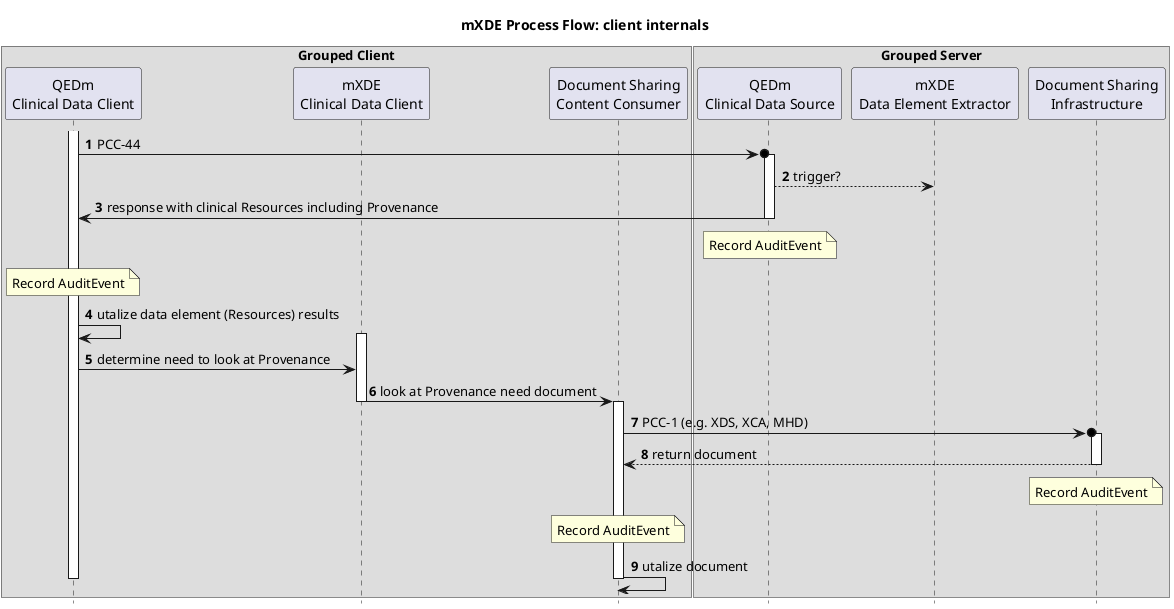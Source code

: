 @startuml
skinparam svgDimensionStyle false
hide footbox
autonumber
title "mXDE Process Flow: client internals"
box "Grouped Client"
participant "QEDm\nClinical Data Client" as qClient
participant "mXDE\nClinical Data Client" as pClient
participant "Document Sharing\nContent Consumer" as dClient
end box
box "Grouped Server"
participant "QEDm\nClinical Data Source" as qServer
participant "mXDE\nData Element Extractor" as extractor
participant "Document Sharing\nInfrastructure" as dServer
end box


activate qClient
qClient ->o qServer : PCC-44
activate qServer

qServer --> extractor: trigger?

qClient <- qServer : response with clinical Resources including Provenance
note over qServer : Record AuditEvent
deactivate qServer

note over qClient : Record AuditEvent

qClient -> qClient : utalize data element (Resources) results 
activate pClient
qClient -> pClient : determine need to look at Provenance

pClient -> dClient : look at Provenance need document
deactivate pClient

activate dClient
dClient ->o dServer : PCC-1 (e.g. XDS, XCA, MHD)
activate dServer
dClient <-- dServer : return document
note over dServer : Record AuditEvent
deactivate dServer

note over dClient : Record AuditEvent

dClient -> dClient : utalize document

deactivate dClient


deactivate qClient 

@enduml

